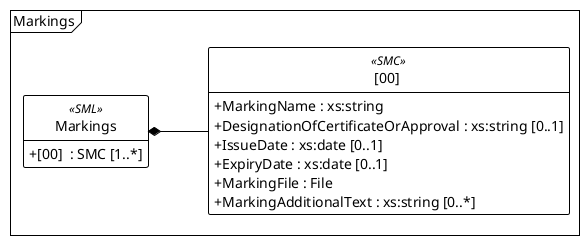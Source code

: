 @startuml
!theme plain
left to right direction
hide class circle
hide class methods
skinparam classAttributeIconSize 0
' skinparam linetype polyline
skinparam linetype ortho

mainframe  Markings

class "Markings" as ID00000001 <<SML>> {
  +[00]  : SMC [1..*]
}

class "[00] " as ID00000002 <<SMC>> {
  +MarkingName : xs:string
  +DesignationOfCertificateOrApproval : xs:string [0..1]
  +IssueDate : xs:date [0..1]
  +ExpiryDate : xs:date [0..1]
  +MarkingFile : File
  +MarkingAdditionalText : xs:string [0..*]
}

ID00000001 *--  ID00000002 : ""
@enduml
